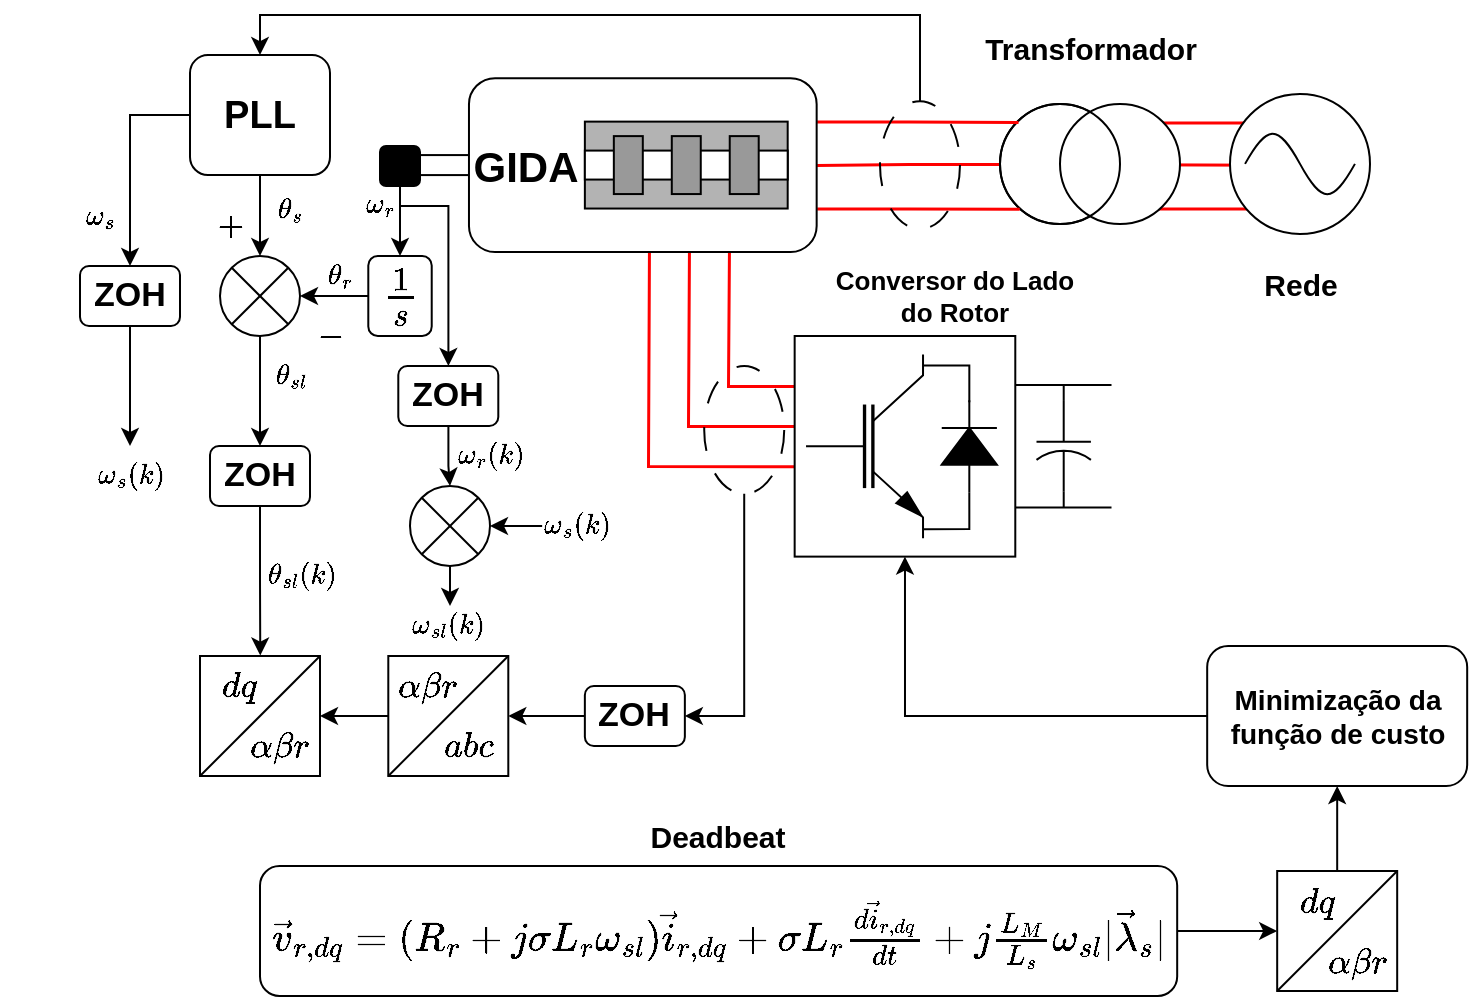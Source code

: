 <mxfile version="24.7.12">
  <diagram name="Página-1" id="NnyzigufDC-cjgFjmyWJ">
    <mxGraphModel dx="1526" dy="403" grid="1" gridSize="10" guides="1" tooltips="1" connect="1" arrows="1" fold="1" page="1" pageScale="1" pageWidth="827" pageHeight="1169" math="1" shadow="0">
      <root>
        <mxCell id="0" />
        <mxCell id="1" parent="0" />
        <mxCell id="rlFe-Ou5FWea8fvfqkU1-92" value="" style="endArrow=none;html=1;rounded=0;strokeWidth=1.5;exitX=0.002;exitY=0.575;exitDx=0;exitDy=0;exitPerimeter=0;strokeColor=#FF0000;" parent="1" edge="1">
          <mxGeometry width="50" height="50" relative="1" as="geometry">
            <mxPoint x="298.262" y="330.18" as="sourcePoint" />
            <mxPoint x="224.47" y="223" as="targetPoint" />
            <Array as="points">
              <mxPoint x="224" y="330" />
            </Array>
          </mxGeometry>
        </mxCell>
        <mxCell id="rlFe-Ou5FWea8fvfqkU1-93" value="" style="endArrow=none;html=1;rounded=0;strokeWidth=1.5;strokeColor=#FF0000;" parent="1" edge="1">
          <mxGeometry width="50" height="50" relative="1" as="geometry">
            <mxPoint x="298" y="310" as="sourcePoint" />
            <mxPoint x="244.47" y="223" as="targetPoint" />
            <Array as="points">
              <mxPoint x="244" y="310" />
            </Array>
          </mxGeometry>
        </mxCell>
        <mxCell id="rlFe-Ou5FWea8fvfqkU1-94" value="" style="endArrow=none;html=1;rounded=0;strokeWidth=1.5;exitX=0.002;exitY=0.324;exitDx=0;exitDy=0;exitPerimeter=0;strokeColor=#FF0000;" parent="1" edge="1">
          <mxGeometry width="50" height="50" relative="1" as="geometry">
            <mxPoint x="298.262" y="289.941" as="sourcePoint" />
            <mxPoint x="264.47" y="223" as="targetPoint" />
            <Array as="points">
              <mxPoint x="264" y="290" />
            </Array>
          </mxGeometry>
        </mxCell>
        <mxCell id="rlFe-Ou5FWea8fvfqkU1-88" value="" style="endArrow=none;html=1;rounded=0;strokeColor=#FF0000;strokeWidth=1.5;" parent="1" edge="1">
          <mxGeometry width="50" height="50" relative="1" as="geometry">
            <mxPoint x="466" y="158.27" as="sourcePoint" />
            <mxPoint x="536" y="158.27" as="targetPoint" />
          </mxGeometry>
        </mxCell>
        <mxCell id="rlFe-Ou5FWea8fvfqkU1-89" value="" style="endArrow=none;html=1;rounded=0;strokeColor=#FF0000;strokeWidth=1.5;" parent="1" edge="1">
          <mxGeometry width="50" height="50" relative="1" as="geometry">
            <mxPoint x="546" y="179.4" as="sourcePoint" />
            <mxPoint x="463.475" y="179.1" as="targetPoint" />
          </mxGeometry>
        </mxCell>
        <mxCell id="rlFe-Ou5FWea8fvfqkU1-90" value="" style="endArrow=none;html=1;rounded=0;strokeColor=#FF0000;strokeWidth=1.5;" parent="1" edge="1">
          <mxGeometry width="50" height="50" relative="1" as="geometry">
            <mxPoint x="466" y="201.27" as="sourcePoint" />
            <mxPoint x="536" y="201.27" as="targetPoint" />
          </mxGeometry>
        </mxCell>
        <mxCell id="rlFe-Ou5FWea8fvfqkU1-50" style="edgeStyle=orthogonalEdgeStyle;rounded=0;orthogonalLoop=1;jettySize=auto;html=1;exitX=0.5;exitY=1;exitDx=0;exitDy=0;exitPerimeter=0;entryX=1;entryY=0.5;entryDx=0;entryDy=0;endArrow=none;endFill=0;strokeColor=#FF0000;strokeWidth=1.5;" parent="1" source="rlFe-Ou5FWea8fvfqkU1-45" target="rlFe-Ou5FWea8fvfqkU1-34" edge="1">
          <mxGeometry relative="1" as="geometry" />
        </mxCell>
        <mxCell id="rlFe-Ou5FWea8fvfqkU1-45" value="" style="verticalLabelPosition=bottom;shadow=0;dashed=0;align=center;html=1;verticalAlign=top;strokeWidth=1;shape=mxgraph.electrical.signal_sources.current_source;rotation=90;" parent="1" vertex="1">
          <mxGeometry x="415" y="134" width="60" height="90" as="geometry" />
        </mxCell>
        <mxCell id="rlFe-Ou5FWea8fvfqkU1-48" value="" style="group" parent="1" vertex="1" connectable="0">
          <mxGeometry x="515" y="144" width="70" height="70" as="geometry" />
        </mxCell>
        <mxCell id="rlFe-Ou5FWea8fvfqkU1-46" value="" style="ellipse;whiteSpace=wrap;html=1;aspect=fixed;" parent="rlFe-Ou5FWea8fvfqkU1-48" vertex="1">
          <mxGeometry width="70" height="70" as="geometry" />
        </mxCell>
        <mxCell id="rlFe-Ou5FWea8fvfqkU1-47" value="" style="pointerEvents=1;verticalLabelPosition=bottom;shadow=0;dashed=0;align=center;html=1;verticalAlign=top;shape=mxgraph.electrical.waveforms.sine_wave;" parent="rlFe-Ou5FWea8fvfqkU1-48" vertex="1">
          <mxGeometry x="7.525" y="14.796" width="54.95" height="40.407" as="geometry" />
        </mxCell>
        <mxCell id="rlFe-Ou5FWea8fvfqkU1-54" value="" style="rounded=0;whiteSpace=wrap;html=1;" parent="1" vertex="1">
          <mxGeometry x="100" y="174.54" width="50" height="10" as="geometry" />
        </mxCell>
        <mxCell id="rlFe-Ou5FWea8fvfqkU1-77" style="edgeStyle=orthogonalEdgeStyle;rounded=0;orthogonalLoop=1;jettySize=auto;html=1;exitX=1;exitY=0.25;exitDx=0;exitDy=0;endArrow=none;endFill=0;entryX=0.15;entryY=0.9;entryDx=0;entryDy=0;entryPerimeter=0;strokeColor=#FF0000;strokeWidth=1.5;" parent="1" source="rlFe-Ou5FWea8fvfqkU1-34" target="rlFe-Ou5FWea8fvfqkU1-45" edge="1">
          <mxGeometry relative="1" as="geometry">
            <mxPoint x="480" y="157.667" as="targetPoint" />
          </mxGeometry>
        </mxCell>
        <mxCell id="rlFe-Ou5FWea8fvfqkU1-78" style="edgeStyle=orthogonalEdgeStyle;rounded=0;orthogonalLoop=1;jettySize=auto;html=1;exitX=1;exitY=0.75;exitDx=0;exitDy=0;endArrow=none;endFill=0;entryX=0.872;entryY=0.893;entryDx=0;entryDy=0;entryPerimeter=0;strokeColor=#FF0000;strokeWidth=1.5;" parent="1" source="rlFe-Ou5FWea8fvfqkU1-34" target="rlFe-Ou5FWea8fvfqkU1-45" edge="1">
          <mxGeometry relative="1" as="geometry">
            <mxPoint x="480" y="201.333" as="targetPoint" />
          </mxGeometry>
        </mxCell>
        <mxCell id="rlFe-Ou5FWea8fvfqkU1-34" value="" style="rounded=1;whiteSpace=wrap;html=1;" parent="1" vertex="1">
          <mxGeometry x="134.487" y="136.08" width="173.843" height="86.92" as="geometry" />
        </mxCell>
        <mxCell id="rlFe-Ou5FWea8fvfqkU1-35" value="" style="rounded=0;whiteSpace=wrap;html=1;fillColor=#B3B3B3;" parent="1" vertex="1">
          <mxGeometry x="192.435" y="157.81" width="101.408" height="43.46" as="geometry" />
        </mxCell>
        <mxCell id="rlFe-Ou5FWea8fvfqkU1-38" value="" style="rounded=0;whiteSpace=wrap;html=1;fillColor=#FFFFFF;" parent="1" vertex="1">
          <mxGeometry x="192.435" y="172.297" width="101.408" height="14.487" as="geometry" />
        </mxCell>
        <mxCell id="rlFe-Ou5FWea8fvfqkU1-39" value="" style="rounded=0;whiteSpace=wrap;html=1;fillColor=#999999;" parent="1" vertex="1">
          <mxGeometry x="206.922" y="165.053" width="14.487" height="28.973" as="geometry" />
        </mxCell>
        <mxCell id="rlFe-Ou5FWea8fvfqkU1-40" value="" style="rounded=0;whiteSpace=wrap;html=1;fillColor=#999999;" parent="1" vertex="1">
          <mxGeometry x="235.895" y="165.053" width="14.487" height="28.973" as="geometry" />
        </mxCell>
        <mxCell id="rlFe-Ou5FWea8fvfqkU1-41" value="" style="rounded=0;whiteSpace=wrap;html=1;fillColor=#999999;" parent="1" vertex="1">
          <mxGeometry x="264.869" y="165.053" width="14.487" height="28.973" as="geometry" />
        </mxCell>
        <mxCell id="rlFe-Ou5FWea8fvfqkU1-42" value="&lt;font style=&quot;font-size: 21px;&quot;&gt;GIDA&lt;/font&gt;" style="text;html=1;align=center;verticalAlign=middle;whiteSpace=wrap;rounded=0;fontStyle=1" parent="1" vertex="1">
          <mxGeometry x="135.49" y="158.27" width="55.51" height="43.46" as="geometry" />
        </mxCell>
        <mxCell id="rlFe-Ou5FWea8fvfqkU1-71" value="Transformador" style="text;html=1;align=center;verticalAlign=middle;resizable=0;points=[];autosize=1;strokeColor=none;fillColor=none;fontSize=15;fontStyle=1" parent="1" vertex="1">
          <mxGeometry x="385" y="106.08" width="120" height="30" as="geometry" />
        </mxCell>
        <mxCell id="rlFe-Ou5FWea8fvfqkU1-72" value="Rede" style="text;html=1;align=center;verticalAlign=middle;resizable=0;points=[];autosize=1;strokeColor=none;fillColor=none;fontSize=15;fontStyle=1" parent="1" vertex="1">
          <mxGeometry x="520" y="224" width="60" height="30" as="geometry" />
        </mxCell>
        <mxCell id="0ev0CNcDxgLPUTiBVm03-36" style="edgeStyle=orthogonalEdgeStyle;rounded=0;orthogonalLoop=1;jettySize=auto;html=1;entryX=0.5;entryY=0;entryDx=0;entryDy=0;" edge="1" parent="1" source="0ev0CNcDxgLPUTiBVm03-3" target="0ev0CNcDxgLPUTiBVm03-14">
          <mxGeometry relative="1" as="geometry" />
        </mxCell>
        <mxCell id="0ev0CNcDxgLPUTiBVm03-3" value="" style="rounded=1;whiteSpace=wrap;html=1;fillColor=#000000;" vertex="1" parent="1">
          <mxGeometry x="90" y="170" width="20" height="20" as="geometry" />
        </mxCell>
        <mxCell id="0ev0CNcDxgLPUTiBVm03-4" value="" style="group" vertex="1" connectable="0" parent="1">
          <mxGeometry x="297.33" y="265" width="158.424" height="110.312" as="geometry" />
        </mxCell>
        <mxCell id="rlFe-Ou5FWea8fvfqkU1-31" style="edgeStyle=orthogonalEdgeStyle;rounded=0;orthogonalLoop=1;jettySize=auto;html=1;exitX=0;exitY=0.5;exitDx=0;exitDy=0;exitPerimeter=0;endArrow=none;endFill=0;" parent="0ev0CNcDxgLPUTiBVm03-4" source="rlFe-Ou5FWea8fvfqkU1-23" edge="1">
          <mxGeometry relative="1" as="geometry">
            <mxPoint x="134.523" y="24.514" as="targetPoint" />
          </mxGeometry>
        </mxCell>
        <mxCell id="rlFe-Ou5FWea8fvfqkU1-32" style="edgeStyle=orthogonalEdgeStyle;rounded=0;orthogonalLoop=1;jettySize=auto;html=1;exitX=1;exitY=0.5;exitDx=0;exitDy=0;exitPerimeter=0;endArrow=none;endFill=0;" parent="0ev0CNcDxgLPUTiBVm03-4" source="rlFe-Ou5FWea8fvfqkU1-23" edge="1">
          <mxGeometry relative="1" as="geometry">
            <mxPoint x="134.523" y="85.798" as="targetPoint" />
          </mxGeometry>
        </mxCell>
        <mxCell id="rlFe-Ou5FWea8fvfqkU1-23" value="" style="pointerEvents=1;verticalLabelPosition=bottom;shadow=0;dashed=0;align=center;html=1;verticalAlign=top;shape=mxgraph.electrical.capacitors.capacitor_2;rotation=90;" parent="0ev0CNcDxgLPUTiBVm03-4" vertex="1">
          <mxGeometry x="111.847" y="41.551" width="45.352" height="27.21" as="geometry" />
        </mxCell>
        <mxCell id="rlFe-Ou5FWea8fvfqkU1-24" value="" style="endArrow=none;html=1;rounded=0;" parent="0ev0CNcDxgLPUTiBVm03-4" edge="1">
          <mxGeometry width="50" height="50" relative="1" as="geometry">
            <mxPoint x="110.008" y="24.514" as="sourcePoint" />
            <mxPoint x="158.424" y="24.514" as="targetPoint" />
          </mxGeometry>
        </mxCell>
        <mxCell id="rlFe-Ou5FWea8fvfqkU1-25" value="" style="endArrow=none;html=1;rounded=0;" parent="0ev0CNcDxgLPUTiBVm03-4" edge="1">
          <mxGeometry width="50" height="50" relative="1" as="geometry">
            <mxPoint x="110.008" y="85.798" as="sourcePoint" />
            <mxPoint x="158.424" y="85.798" as="targetPoint" />
          </mxGeometry>
        </mxCell>
        <mxCell id="rlFe-Ou5FWea8fvfqkU1-1" value="" style="rounded=0;whiteSpace=wrap;html=1;" parent="0ev0CNcDxgLPUTiBVm03-4" vertex="1">
          <mxGeometry width="110.315" height="110.312" as="geometry" />
        </mxCell>
        <mxCell id="rlFe-Ou5FWea8fvfqkU1-2" value="" style="verticalLabelPosition=bottom;shadow=0;dashed=0;align=center;html=1;verticalAlign=top;shape=mxgraph.electrical.transistors.nigbt;fillColor=#000000;" parent="0ev0CNcDxgLPUTiBVm03-4" vertex="1">
          <mxGeometry x="5.516" y="9.193" width="58.835" height="91.927" as="geometry" />
        </mxCell>
        <mxCell id="rlFe-Ou5FWea8fvfqkU1-3" value="" style="pointerEvents=1;fillColor=strokeColor;verticalLabelPosition=bottom;shadow=0;dashed=0;align=center;html=1;verticalAlign=top;shape=mxgraph.electrical.diodes.diode;rotation=-90;" parent="0ev0CNcDxgLPUTiBVm03-4" vertex="1">
          <mxGeometry x="64.35" y="41.367" width="45.965" height="27.578" as="geometry" />
        </mxCell>
        <mxCell id="rlFe-Ou5FWea8fvfqkU1-6" value="" style="endArrow=none;html=1;rounded=0;exitX=1.007;exitY=0.951;exitDx=0;exitDy=0;exitPerimeter=0;entryX=0;entryY=0.5;entryDx=0;entryDy=0;entryPerimeter=0;jumpSize=6;startSize=7;" parent="0ev0CNcDxgLPUTiBVm03-4" source="rlFe-Ou5FWea8fvfqkU1-2" target="rlFe-Ou5FWea8fvfqkU1-3" edge="1">
          <mxGeometry width="50" height="50" relative="1" as="geometry">
            <mxPoint x="39.529" y="114.908" as="sourcePoint" />
            <mxPoint x="85.494" y="68.945" as="targetPoint" />
            <Array as="points">
              <mxPoint x="87.333" y="96.523" />
            </Array>
          </mxGeometry>
        </mxCell>
        <mxCell id="rlFe-Ou5FWea8fvfqkU1-7" value="" style="endArrow=none;html=1;rounded=0;exitX=1.007;exitY=0.951;exitDx=0;exitDy=0;exitPerimeter=0;entryX=0;entryY=0.5;entryDx=0;entryDy=0;entryPerimeter=0;jumpSize=6;startSize=7;" parent="0ev0CNcDxgLPUTiBVm03-4" edge="1">
          <mxGeometry width="50" height="50" relative="1" as="geometry">
            <mxPoint x="64.35" y="14.708" as="sourcePoint" />
            <mxPoint x="87.333" y="33.094" as="targetPoint" />
            <Array as="points">
              <mxPoint x="87.333" y="14.708" />
            </Array>
          </mxGeometry>
        </mxCell>
        <mxCell id="0ev0CNcDxgLPUTiBVm03-5" value="Conversor do Lado&lt;div style=&quot;font-size: 13px;&quot;&gt;do Rotor&lt;/div&gt;" style="text;html=1;align=center;verticalAlign=middle;resizable=0;points=[];autosize=1;strokeColor=none;fillColor=none;fontSize=13;fontStyle=1" vertex="1" parent="1">
          <mxGeometry x="311.542" y="225" width="130" height="40" as="geometry" />
        </mxCell>
        <mxCell id="0ev0CNcDxgLPUTiBVm03-38" value="" style="edgeStyle=orthogonalEdgeStyle;rounded=0;orthogonalLoop=1;jettySize=auto;html=1;" edge="1" parent="1" source="0ev0CNcDxgLPUTiBVm03-6" target="0ev0CNcDxgLPUTiBVm03-7">
          <mxGeometry relative="1" as="geometry" />
        </mxCell>
        <mxCell id="0ev0CNcDxgLPUTiBVm03-48" style="edgeStyle=orthogonalEdgeStyle;rounded=0;orthogonalLoop=1;jettySize=auto;html=1;" edge="1" parent="1" source="0ev0CNcDxgLPUTiBVm03-6" target="0ev0CNcDxgLPUTiBVm03-11">
          <mxGeometry relative="1" as="geometry" />
        </mxCell>
        <mxCell id="0ev0CNcDxgLPUTiBVm03-6" value="PLL" style="rounded=1;whiteSpace=wrap;html=1;fontStyle=1;fontSize=19;" vertex="1" parent="1">
          <mxGeometry x="-5" y="124.54" width="70" height="60" as="geometry" />
        </mxCell>
        <mxCell id="0ev0CNcDxgLPUTiBVm03-10" value="" style="group" vertex="1" connectable="0" parent="1">
          <mxGeometry x="10" y="225" width="40" height="55" as="geometry" />
        </mxCell>
        <mxCell id="0ev0CNcDxgLPUTiBVm03-7" value="" style="ellipse;whiteSpace=wrap;html=1;aspect=fixed;direction=south;" vertex="1" parent="0ev0CNcDxgLPUTiBVm03-10">
          <mxGeometry width="40" height="40" as="geometry" />
        </mxCell>
        <mxCell id="0ev0CNcDxgLPUTiBVm03-8" value="" style="endArrow=none;html=1;rounded=0;entryX=0;entryY=0;entryDx=0;entryDy=0;exitX=1;exitY=1;exitDx=0;exitDy=0;" edge="1" parent="0ev0CNcDxgLPUTiBVm03-10" source="0ev0CNcDxgLPUTiBVm03-7" target="0ev0CNcDxgLPUTiBVm03-7">
          <mxGeometry width="50" height="50" relative="1" as="geometry">
            <mxPoint x="-10" y="55.16" as="sourcePoint" />
            <mxPoint x="40" y="5.16" as="targetPoint" />
          </mxGeometry>
        </mxCell>
        <mxCell id="0ev0CNcDxgLPUTiBVm03-9" value="" style="endArrow=none;html=1;rounded=0;entryX=0;entryY=1;entryDx=0;entryDy=0;exitX=1;exitY=0;exitDx=0;exitDy=0;" edge="1" parent="0ev0CNcDxgLPUTiBVm03-10" source="0ev0CNcDxgLPUTiBVm03-7" target="0ev0CNcDxgLPUTiBVm03-7">
          <mxGeometry width="50" height="50" relative="1" as="geometry">
            <mxPoint x="16" y="44" as="sourcePoint" />
            <mxPoint x="44" y="16" as="targetPoint" />
          </mxGeometry>
        </mxCell>
        <mxCell id="0ev0CNcDxgLPUTiBVm03-84" style="edgeStyle=orthogonalEdgeStyle;rounded=0;orthogonalLoop=1;jettySize=auto;html=1;" edge="1" parent="1" source="0ev0CNcDxgLPUTiBVm03-11">
          <mxGeometry relative="1" as="geometry">
            <mxPoint x="-35" y="320" as="targetPoint" />
          </mxGeometry>
        </mxCell>
        <mxCell id="0ev0CNcDxgLPUTiBVm03-11" value="&lt;b&gt;&lt;font style=&quot;font-size: 17px;&quot;&gt;ZOH&lt;/font&gt;&lt;/b&gt;" style="rounded=1;whiteSpace=wrap;html=1;" vertex="1" parent="1">
          <mxGeometry x="-60" y="230" width="50" height="30" as="geometry" />
        </mxCell>
        <mxCell id="0ev0CNcDxgLPUTiBVm03-57" style="edgeStyle=orthogonalEdgeStyle;rounded=0;orthogonalLoop=1;jettySize=auto;html=1;entryX=0.669;entryY=-0.008;entryDx=0;entryDy=0;entryPerimeter=0;" edge="1" parent="1" source="0ev0CNcDxgLPUTiBVm03-13" target="0ev0CNcDxgLPUTiBVm03-54">
          <mxGeometry relative="1" as="geometry">
            <mxPoint x="30" y="410" as="targetPoint" />
          </mxGeometry>
        </mxCell>
        <mxCell id="0ev0CNcDxgLPUTiBVm03-13" value="&lt;b&gt;&lt;font style=&quot;font-size: 17px;&quot;&gt;ZOH&lt;/font&gt;&lt;/b&gt;" style="rounded=1;whiteSpace=wrap;html=1;" vertex="1" parent="1">
          <mxGeometry x="5" y="320" width="50" height="30" as="geometry" />
        </mxCell>
        <mxCell id="0ev0CNcDxgLPUTiBVm03-37" style="edgeStyle=orthogonalEdgeStyle;rounded=0;orthogonalLoop=1;jettySize=auto;html=1;entryX=0.5;entryY=0;entryDx=0;entryDy=0;" edge="1" parent="1" source="0ev0CNcDxgLPUTiBVm03-14" target="0ev0CNcDxgLPUTiBVm03-7">
          <mxGeometry relative="1" as="geometry" />
        </mxCell>
        <mxCell id="0ev0CNcDxgLPUTiBVm03-14" value="\(\frac{1}{s}\)" style="rounded=1;whiteSpace=wrap;html=1;fontSize=20;" vertex="1" parent="1">
          <mxGeometry x="84.15" y="225" width="31.71" height="40" as="geometry" />
        </mxCell>
        <mxCell id="0ev0CNcDxgLPUTiBVm03-61" style="edgeStyle=orthogonalEdgeStyle;rounded=0;orthogonalLoop=1;jettySize=auto;html=1;exitX=0;exitY=0.5;exitDx=0;exitDy=0;entryX=1;entryY=0.5;entryDx=0;entryDy=0;" edge="1" parent="1" source="0ev0CNcDxgLPUTiBVm03-16" target="0ev0CNcDxgLPUTiBVm03-25">
          <mxGeometry relative="1" as="geometry" />
        </mxCell>
        <mxCell id="0ev0CNcDxgLPUTiBVm03-16" value="&lt;b&gt;&lt;font style=&quot;font-size: 17px;&quot;&gt;ZOH&lt;/font&gt;&lt;/b&gt;" style="rounded=1;whiteSpace=wrap;html=1;" vertex="1" parent="1">
          <mxGeometry x="192.43" y="440" width="50" height="30" as="geometry" />
        </mxCell>
        <mxCell id="0ev0CNcDxgLPUTiBVm03-66" style="edgeStyle=orthogonalEdgeStyle;rounded=0;orthogonalLoop=1;jettySize=auto;html=1;exitX=1;exitY=0.5;exitDx=0;exitDy=0;entryX=0;entryY=0.5;entryDx=0;entryDy=0;" edge="1" parent="1" source="0ev0CNcDxgLPUTiBVm03-18" target="0ev0CNcDxgLPUTiBVm03-22">
          <mxGeometry relative="1" as="geometry" />
        </mxCell>
        <mxCell id="0ev0CNcDxgLPUTiBVm03-18" value="&lt;font style=&quot;&quot;&gt;&lt;span style=&quot;font-size: 17px;&quot;&gt;&lt;b&gt;\(\vec{v}_{r,dq} = (R_r + j\sigma L_r \omega_{sl}) \vec{i}_{r,dq} + \sigma L_r \frac{d \vec{i}_{r,dq}}{dt} + j \frac{L_M}{L_s} \omega_{sl} |\vec{\lambda}_s|\)&lt;/b&gt;&lt;/span&gt;&lt;/font&gt;" style="rounded=1;whiteSpace=wrap;html=1;" vertex="1" parent="1">
          <mxGeometry x="30" y="530" width="458.59" height="65" as="geometry" />
        </mxCell>
        <mxCell id="0ev0CNcDxgLPUTiBVm03-29" value="" style="group" vertex="1" connectable="0" parent="1">
          <mxGeometry x="84.15" y="425" width="80" height="60" as="geometry" />
        </mxCell>
        <mxCell id="0ev0CNcDxgLPUTiBVm03-25" value="" style="rounded=0;whiteSpace=wrap;html=1;" vertex="1" parent="0ev0CNcDxgLPUTiBVm03-29">
          <mxGeometry x="10" width="60" height="60" as="geometry" />
        </mxCell>
        <mxCell id="0ev0CNcDxgLPUTiBVm03-26" value="" style="endArrow=none;html=1;rounded=0;entryX=1;entryY=0;entryDx=0;entryDy=0;exitX=0;exitY=1;exitDx=0;exitDy=0;" edge="1" parent="0ev0CNcDxgLPUTiBVm03-29" source="0ev0CNcDxgLPUTiBVm03-25" target="0ev0CNcDxgLPUTiBVm03-25">
          <mxGeometry width="50" height="50" relative="1" as="geometry">
            <mxPoint x="-90" y="60" as="sourcePoint" />
            <mxPoint x="80" y="-30" as="targetPoint" />
          </mxGeometry>
        </mxCell>
        <mxCell id="0ev0CNcDxgLPUTiBVm03-27" value="\(abc\)" style="text;html=1;align=center;verticalAlign=middle;whiteSpace=wrap;rounded=0;fontSize=15;" vertex="1" parent="0ev0CNcDxgLPUTiBVm03-29">
          <mxGeometry x="20" y="30" width="60" height="30" as="geometry" />
        </mxCell>
        <mxCell id="0ev0CNcDxgLPUTiBVm03-28" value="\(\alpha \beta r\)" style="text;html=1;align=center;verticalAlign=middle;whiteSpace=wrap;rounded=0;fontSize=15;" vertex="1" parent="0ev0CNcDxgLPUTiBVm03-29">
          <mxGeometry width="60" height="30" as="geometry" />
        </mxCell>
        <mxCell id="0ev0CNcDxgLPUTiBVm03-30" value="" style="group" vertex="1" connectable="0" parent="1">
          <mxGeometry x="528.59" y="532.5" width="80" height="60" as="geometry" />
        </mxCell>
        <mxCell id="0ev0CNcDxgLPUTiBVm03-22" value="" style="rounded=0;whiteSpace=wrap;html=1;" vertex="1" parent="0ev0CNcDxgLPUTiBVm03-30">
          <mxGeometry x="10" width="60" height="60" as="geometry" />
        </mxCell>
        <mxCell id="0ev0CNcDxgLPUTiBVm03-21" value="" style="endArrow=none;html=1;rounded=0;entryX=1;entryY=0;entryDx=0;entryDy=0;exitX=0;exitY=1;exitDx=0;exitDy=0;" edge="1" parent="0ev0CNcDxgLPUTiBVm03-30" source="0ev0CNcDxgLPUTiBVm03-22" target="0ev0CNcDxgLPUTiBVm03-22">
          <mxGeometry width="50" height="50" relative="1" as="geometry">
            <mxPoint x="-90" y="60" as="sourcePoint" />
            <mxPoint x="80" y="-30" as="targetPoint" />
          </mxGeometry>
        </mxCell>
        <mxCell id="0ev0CNcDxgLPUTiBVm03-23" value="\(dq\)" style="text;html=1;align=center;verticalAlign=middle;whiteSpace=wrap;rounded=0;fontSize=15;" vertex="1" parent="0ev0CNcDxgLPUTiBVm03-30">
          <mxGeometry width="60" height="30" as="geometry" />
        </mxCell>
        <mxCell id="0ev0CNcDxgLPUTiBVm03-24" value="\(\alpha \beta r\)" style="text;html=1;align=center;verticalAlign=middle;whiteSpace=wrap;rounded=0;fontSize=15;" vertex="1" parent="0ev0CNcDxgLPUTiBVm03-30">
          <mxGeometry x="20" y="30" width="60" height="30" as="geometry" />
        </mxCell>
        <mxCell id="0ev0CNcDxgLPUTiBVm03-31" value="Deadbeat" style="text;html=1;align=center;verticalAlign=middle;whiteSpace=wrap;rounded=0;fontStyle=1;fontSize=15;" vertex="1" parent="1">
          <mxGeometry x="229.3" y="500" width="60" height="30" as="geometry" />
        </mxCell>
        <mxCell id="0ev0CNcDxgLPUTiBVm03-40" style="edgeStyle=orthogonalEdgeStyle;rounded=0;orthogonalLoop=1;jettySize=auto;html=1;exitX=0.5;exitY=0;exitDx=0;exitDy=0;entryX=0.5;entryY=0;entryDx=0;entryDy=0;" edge="1" parent="1" source="0ev0CNcDxgLPUTiBVm03-32" target="0ev0CNcDxgLPUTiBVm03-6">
          <mxGeometry relative="1" as="geometry" />
        </mxCell>
        <mxCell id="0ev0CNcDxgLPUTiBVm03-32" value="" style="ellipse;whiteSpace=wrap;html=1;fillColor=none;dashed=1;dashPattern=12 12;" vertex="1" parent="1">
          <mxGeometry x="340" y="147.58" width="40" height="63.92" as="geometry" />
        </mxCell>
        <mxCell id="0ev0CNcDxgLPUTiBVm03-46" value="\(-\)" style="text;html=1;align=center;verticalAlign=middle;resizable=0;points=[];autosize=1;strokeColor=none;fillColor=none;fontStyle=1;fontSize=14;" vertex="1" parent="1">
          <mxGeometry x="40" y="250" width="50" height="30" as="geometry" />
        </mxCell>
        <mxCell id="0ev0CNcDxgLPUTiBVm03-41" value="\(+\)" style="text;html=1;align=center;verticalAlign=middle;resizable=0;points=[];autosize=1;strokeColor=none;fillColor=none;fontStyle=1;fontSize=14;" vertex="1" parent="1">
          <mxGeometry x="-10" y="195" width="50" height="30" as="geometry" />
        </mxCell>
        <mxCell id="0ev0CNcDxgLPUTiBVm03-47" style="edgeStyle=orthogonalEdgeStyle;rounded=0;orthogonalLoop=1;jettySize=auto;html=1;entryX=0.5;entryY=0;entryDx=0;entryDy=0;" edge="1" parent="1" source="0ev0CNcDxgLPUTiBVm03-7" target="0ev0CNcDxgLPUTiBVm03-13">
          <mxGeometry relative="1" as="geometry" />
        </mxCell>
        <mxCell id="0ev0CNcDxgLPUTiBVm03-50" style="edgeStyle=orthogonalEdgeStyle;rounded=0;orthogonalLoop=1;jettySize=auto;html=1;startArrow=classic;startFill=1;endArrow=none;endFill=0;" edge="1" parent="1" source="0ev0CNcDxgLPUTiBVm03-49">
          <mxGeometry relative="1" as="geometry">
            <mxPoint x="100" y="200" as="targetPoint" />
            <Array as="points">
              <mxPoint x="125" y="200" />
            </Array>
          </mxGeometry>
        </mxCell>
        <mxCell id="0ev0CNcDxgLPUTiBVm03-81" value="" style="edgeStyle=orthogonalEdgeStyle;rounded=0;orthogonalLoop=1;jettySize=auto;html=1;" edge="1" parent="1" source="0ev0CNcDxgLPUTiBVm03-49" target="0ev0CNcDxgLPUTiBVm03-78">
          <mxGeometry relative="1" as="geometry" />
        </mxCell>
        <mxCell id="0ev0CNcDxgLPUTiBVm03-49" value="&lt;b&gt;&lt;font style=&quot;font-size: 17px;&quot;&gt;ZOH&lt;/font&gt;&lt;/b&gt;" style="rounded=1;whiteSpace=wrap;html=1;" vertex="1" parent="1">
          <mxGeometry x="99.15" y="280" width="50" height="30" as="geometry" />
        </mxCell>
        <mxCell id="0ev0CNcDxgLPUTiBVm03-51" value="" style="group" vertex="1" connectable="0" parent="1">
          <mxGeometry x="-10" y="425" width="80" height="60" as="geometry" />
        </mxCell>
        <mxCell id="0ev0CNcDxgLPUTiBVm03-52" value="" style="rounded=0;whiteSpace=wrap;html=1;" vertex="1" parent="0ev0CNcDxgLPUTiBVm03-51">
          <mxGeometry x="10" width="60" height="60" as="geometry" />
        </mxCell>
        <mxCell id="0ev0CNcDxgLPUTiBVm03-53" value="" style="endArrow=none;html=1;rounded=0;entryX=1;entryY=0;entryDx=0;entryDy=0;exitX=0;exitY=1;exitDx=0;exitDy=0;" edge="1" parent="0ev0CNcDxgLPUTiBVm03-51" source="0ev0CNcDxgLPUTiBVm03-52" target="0ev0CNcDxgLPUTiBVm03-52">
          <mxGeometry width="50" height="50" relative="1" as="geometry">
            <mxPoint x="-90" y="60" as="sourcePoint" />
            <mxPoint x="80" y="-30" as="targetPoint" />
          </mxGeometry>
        </mxCell>
        <mxCell id="0ev0CNcDxgLPUTiBVm03-54" value="\(dq\)" style="text;html=1;align=center;verticalAlign=middle;whiteSpace=wrap;rounded=0;fontSize=15;" vertex="1" parent="0ev0CNcDxgLPUTiBVm03-51">
          <mxGeometry width="60" height="30" as="geometry" />
        </mxCell>
        <mxCell id="0ev0CNcDxgLPUTiBVm03-55" value="\(\alpha \beta r\)" style="text;html=1;align=center;verticalAlign=middle;whiteSpace=wrap;rounded=0;fontSize=15;" vertex="1" parent="0ev0CNcDxgLPUTiBVm03-51">
          <mxGeometry x="20" y="30" width="60" height="30" as="geometry" />
        </mxCell>
        <mxCell id="0ev0CNcDxgLPUTiBVm03-59" style="edgeStyle=orthogonalEdgeStyle;rounded=0;orthogonalLoop=1;jettySize=auto;html=1;exitX=0;exitY=0.5;exitDx=0;exitDy=0;entryX=1;entryY=0.5;entryDx=0;entryDy=0;" edge="1" parent="1" source="0ev0CNcDxgLPUTiBVm03-25" target="0ev0CNcDxgLPUTiBVm03-52">
          <mxGeometry relative="1" as="geometry" />
        </mxCell>
        <mxCell id="0ev0CNcDxgLPUTiBVm03-64" style="edgeStyle=orthogonalEdgeStyle;rounded=0;orthogonalLoop=1;jettySize=auto;html=1;exitX=0.5;exitY=1;exitDx=0;exitDy=0;entryX=1;entryY=0.5;entryDx=0;entryDy=0;" edge="1" parent="1" source="0ev0CNcDxgLPUTiBVm03-62" target="0ev0CNcDxgLPUTiBVm03-16">
          <mxGeometry relative="1" as="geometry">
            <mxPoint x="260" y="440" as="targetPoint" />
          </mxGeometry>
        </mxCell>
        <mxCell id="0ev0CNcDxgLPUTiBVm03-62" value="" style="ellipse;whiteSpace=wrap;html=1;fillColor=none;dashed=1;dashPattern=12 12;" vertex="1" parent="1">
          <mxGeometry x="252.11" y="280" width="40" height="63.92" as="geometry" />
        </mxCell>
        <mxCell id="0ev0CNcDxgLPUTiBVm03-70" style="edgeStyle=orthogonalEdgeStyle;rounded=0;orthogonalLoop=1;jettySize=auto;html=1;entryX=0.5;entryY=1;entryDx=0;entryDy=0;" edge="1" parent="1" source="0ev0CNcDxgLPUTiBVm03-67" target="rlFe-Ou5FWea8fvfqkU1-1">
          <mxGeometry relative="1" as="geometry" />
        </mxCell>
        <mxCell id="0ev0CNcDxgLPUTiBVm03-67" value="Minimização da função de custo" style="rounded=1;whiteSpace=wrap;html=1;fontStyle=1;fontSize=14;" vertex="1" parent="1">
          <mxGeometry x="503.59" y="420" width="130" height="70" as="geometry" />
        </mxCell>
        <mxCell id="0ev0CNcDxgLPUTiBVm03-69" value="" style="edgeStyle=orthogonalEdgeStyle;rounded=0;orthogonalLoop=1;jettySize=auto;html=1;" edge="1" parent="1" source="0ev0CNcDxgLPUTiBVm03-22" target="0ev0CNcDxgLPUTiBVm03-67">
          <mxGeometry relative="1" as="geometry" />
        </mxCell>
        <mxCell id="0ev0CNcDxgLPUTiBVm03-71" value="\(\theta_s\)" style="text;html=1;align=center;verticalAlign=middle;resizable=0;points=[];autosize=1;strokeColor=none;fillColor=none;" vertex="1" parent="1">
          <mxGeometry x="5" y="186.78" width="80" height="30" as="geometry" />
        </mxCell>
        <mxCell id="0ev0CNcDxgLPUTiBVm03-72" value="\(\theta_r\)" style="text;html=1;align=center;verticalAlign=middle;resizable=0;points=[];autosize=1;strokeColor=none;fillColor=none;" vertex="1" parent="1">
          <mxGeometry x="30" y="220" width="80" height="30" as="geometry" />
        </mxCell>
        <mxCell id="0ev0CNcDxgLPUTiBVm03-73" value="\(\theta_{sl}\)" style="text;html=1;align=center;verticalAlign=middle;resizable=0;points=[];autosize=1;strokeColor=none;fillColor=none;" vertex="1" parent="1">
          <mxGeometry y="270" width="90" height="30" as="geometry" />
        </mxCell>
        <mxCell id="0ev0CNcDxgLPUTiBVm03-74" value="\(\omega_{s}\)" style="text;html=1;align=center;verticalAlign=middle;resizable=0;points=[];autosize=1;strokeColor=none;fillColor=none;" vertex="1" parent="1">
          <mxGeometry x="-100" y="190" width="100" height="30" as="geometry" />
        </mxCell>
        <mxCell id="0ev0CNcDxgLPUTiBVm03-75" value="\(\omega_{r}\)" style="text;html=1;align=center;verticalAlign=middle;resizable=0;points=[];autosize=1;strokeColor=none;fillColor=none;" vertex="1" parent="1">
          <mxGeometry x="40" y="184" width="100" height="30" as="geometry" />
        </mxCell>
        <mxCell id="0ev0CNcDxgLPUTiBVm03-77" value="" style="group" vertex="1" connectable="0" parent="1">
          <mxGeometry x="105" y="340" width="40" height="55" as="geometry" />
        </mxCell>
        <mxCell id="0ev0CNcDxgLPUTiBVm03-90" style="edgeStyle=orthogonalEdgeStyle;rounded=0;orthogonalLoop=1;jettySize=auto;html=1;" edge="1" parent="0ev0CNcDxgLPUTiBVm03-77" source="0ev0CNcDxgLPUTiBVm03-78">
          <mxGeometry relative="1" as="geometry">
            <mxPoint x="20" y="60" as="targetPoint" />
          </mxGeometry>
        </mxCell>
        <mxCell id="0ev0CNcDxgLPUTiBVm03-78" value="" style="ellipse;whiteSpace=wrap;html=1;aspect=fixed;direction=south;" vertex="1" parent="0ev0CNcDxgLPUTiBVm03-77">
          <mxGeometry width="40" height="40" as="geometry" />
        </mxCell>
        <mxCell id="0ev0CNcDxgLPUTiBVm03-79" value="" style="endArrow=none;html=1;rounded=0;entryX=0;entryY=0;entryDx=0;entryDy=0;exitX=1;exitY=1;exitDx=0;exitDy=0;" edge="1" parent="0ev0CNcDxgLPUTiBVm03-77" source="0ev0CNcDxgLPUTiBVm03-78" target="0ev0CNcDxgLPUTiBVm03-78">
          <mxGeometry width="50" height="50" relative="1" as="geometry">
            <mxPoint x="-10" y="55.16" as="sourcePoint" />
            <mxPoint x="40" y="5.16" as="targetPoint" />
          </mxGeometry>
        </mxCell>
        <mxCell id="0ev0CNcDxgLPUTiBVm03-80" value="" style="endArrow=none;html=1;rounded=0;entryX=0;entryY=1;entryDx=0;entryDy=0;exitX=1;exitY=0;exitDx=0;exitDy=0;" edge="1" parent="0ev0CNcDxgLPUTiBVm03-77" source="0ev0CNcDxgLPUTiBVm03-78" target="0ev0CNcDxgLPUTiBVm03-78">
          <mxGeometry width="50" height="50" relative="1" as="geometry">
            <mxPoint x="16" y="44" as="sourcePoint" />
            <mxPoint x="44" y="16" as="targetPoint" />
          </mxGeometry>
        </mxCell>
        <mxCell id="0ev0CNcDxgLPUTiBVm03-83" value="\(\omega_{r}(k)\)" style="text;html=1;align=center;verticalAlign=middle;resizable=0;points=[];autosize=1;strokeColor=none;fillColor=none;" vertex="1" parent="1">
          <mxGeometry x="90" y="310" width="110" height="30" as="geometry" />
        </mxCell>
        <mxCell id="0ev0CNcDxgLPUTiBVm03-85" value="\(\omega_{s} (k)\)" style="text;html=1;align=center;verticalAlign=middle;resizable=0;points=[];autosize=1;strokeColor=none;fillColor=none;" vertex="1" parent="1">
          <mxGeometry x="-95" y="320.0" width="120" height="30" as="geometry" />
        </mxCell>
        <mxCell id="0ev0CNcDxgLPUTiBVm03-89" style="edgeStyle=orthogonalEdgeStyle;rounded=0;orthogonalLoop=1;jettySize=auto;html=1;entryX=0.5;entryY=0;entryDx=0;entryDy=0;" edge="1" parent="1" source="0ev0CNcDxgLPUTiBVm03-87" target="0ev0CNcDxgLPUTiBVm03-78">
          <mxGeometry relative="1" as="geometry" />
        </mxCell>
        <mxCell id="0ev0CNcDxgLPUTiBVm03-87" value="&lt;span style=&quot;text-wrap: nowrap;&quot;&gt;\(\omega_{s}(k)\)&lt;/span&gt;" style="text;html=1;align=center;verticalAlign=middle;whiteSpace=wrap;rounded=0;" vertex="1" parent="1">
          <mxGeometry x="171.07" y="350" width="35.85" height="20" as="geometry" />
        </mxCell>
        <mxCell id="0ev0CNcDxgLPUTiBVm03-91" value="&lt;span style=&quot;text-wrap: nowrap;&quot;&gt;\(\omega_{sl}(k)\)&lt;/span&gt;" style="text;html=1;align=center;verticalAlign=middle;whiteSpace=wrap;rounded=0;" vertex="1" parent="1">
          <mxGeometry x="106.23" y="400" width="35.85" height="20" as="geometry" />
        </mxCell>
        <mxCell id="0ev0CNcDxgLPUTiBVm03-92" value="\(\theta_{sl}(k)\)" style="text;html=1;align=center;verticalAlign=middle;resizable=0;points=[];autosize=1;strokeColor=none;fillColor=none;" vertex="1" parent="1">
          <mxGeometry x="-3.77" y="370" width="110" height="30" as="geometry" />
        </mxCell>
      </root>
    </mxGraphModel>
  </diagram>
</mxfile>
